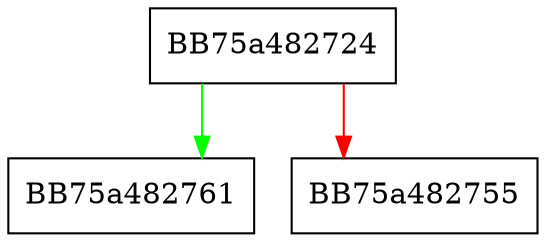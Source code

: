 digraph at {
  node [shape="box"];
  graph [splines=ortho];
  BB75a482724 -> BB75a482761 [color="green"];
  BB75a482724 -> BB75a482755 [color="red"];
}